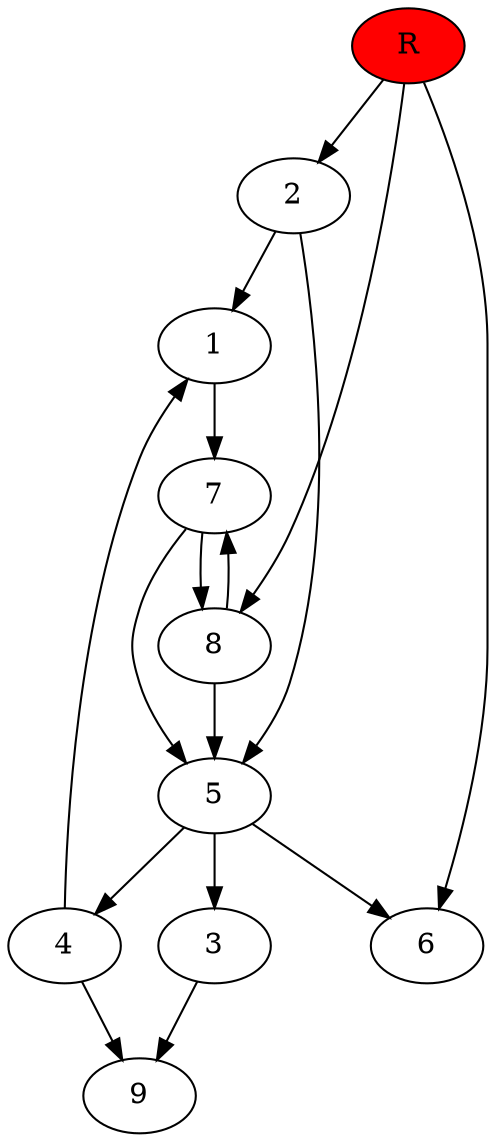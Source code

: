 digraph prb37756 {
	1
	2
	3
	4
	5
	6
	7
	8
	R [fillcolor="#ff0000" style=filled]
	1 -> 7
	2 -> 1
	2 -> 5
	3 -> 9
	4 -> 1
	4 -> 9
	5 -> 3
	5 -> 4
	5 -> 6
	7 -> 5
	7 -> 8
	8 -> 5
	8 -> 7
	R -> 2
	R -> 6
	R -> 8
}
